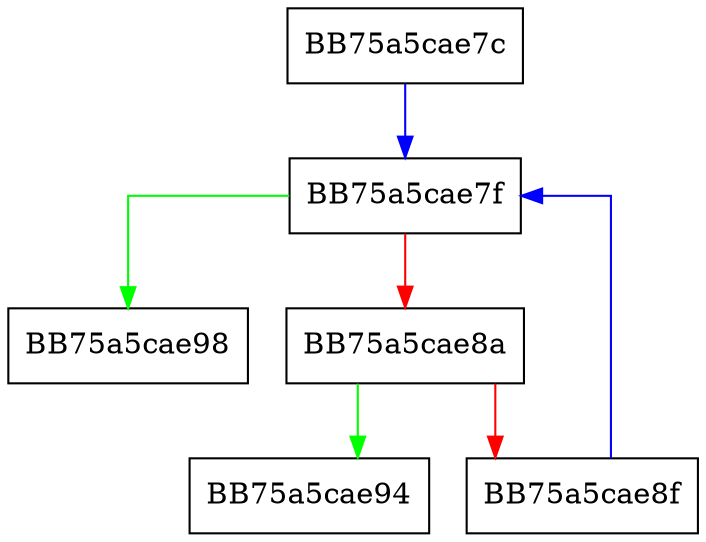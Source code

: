 digraph strnchr {
  node [shape="box"];
  graph [splines=ortho];
  BB75a5cae7c -> BB75a5cae7f [color="blue"];
  BB75a5cae7f -> BB75a5cae98 [color="green"];
  BB75a5cae7f -> BB75a5cae8a [color="red"];
  BB75a5cae8a -> BB75a5cae94 [color="green"];
  BB75a5cae8a -> BB75a5cae8f [color="red"];
  BB75a5cae8f -> BB75a5cae7f [color="blue"];
}